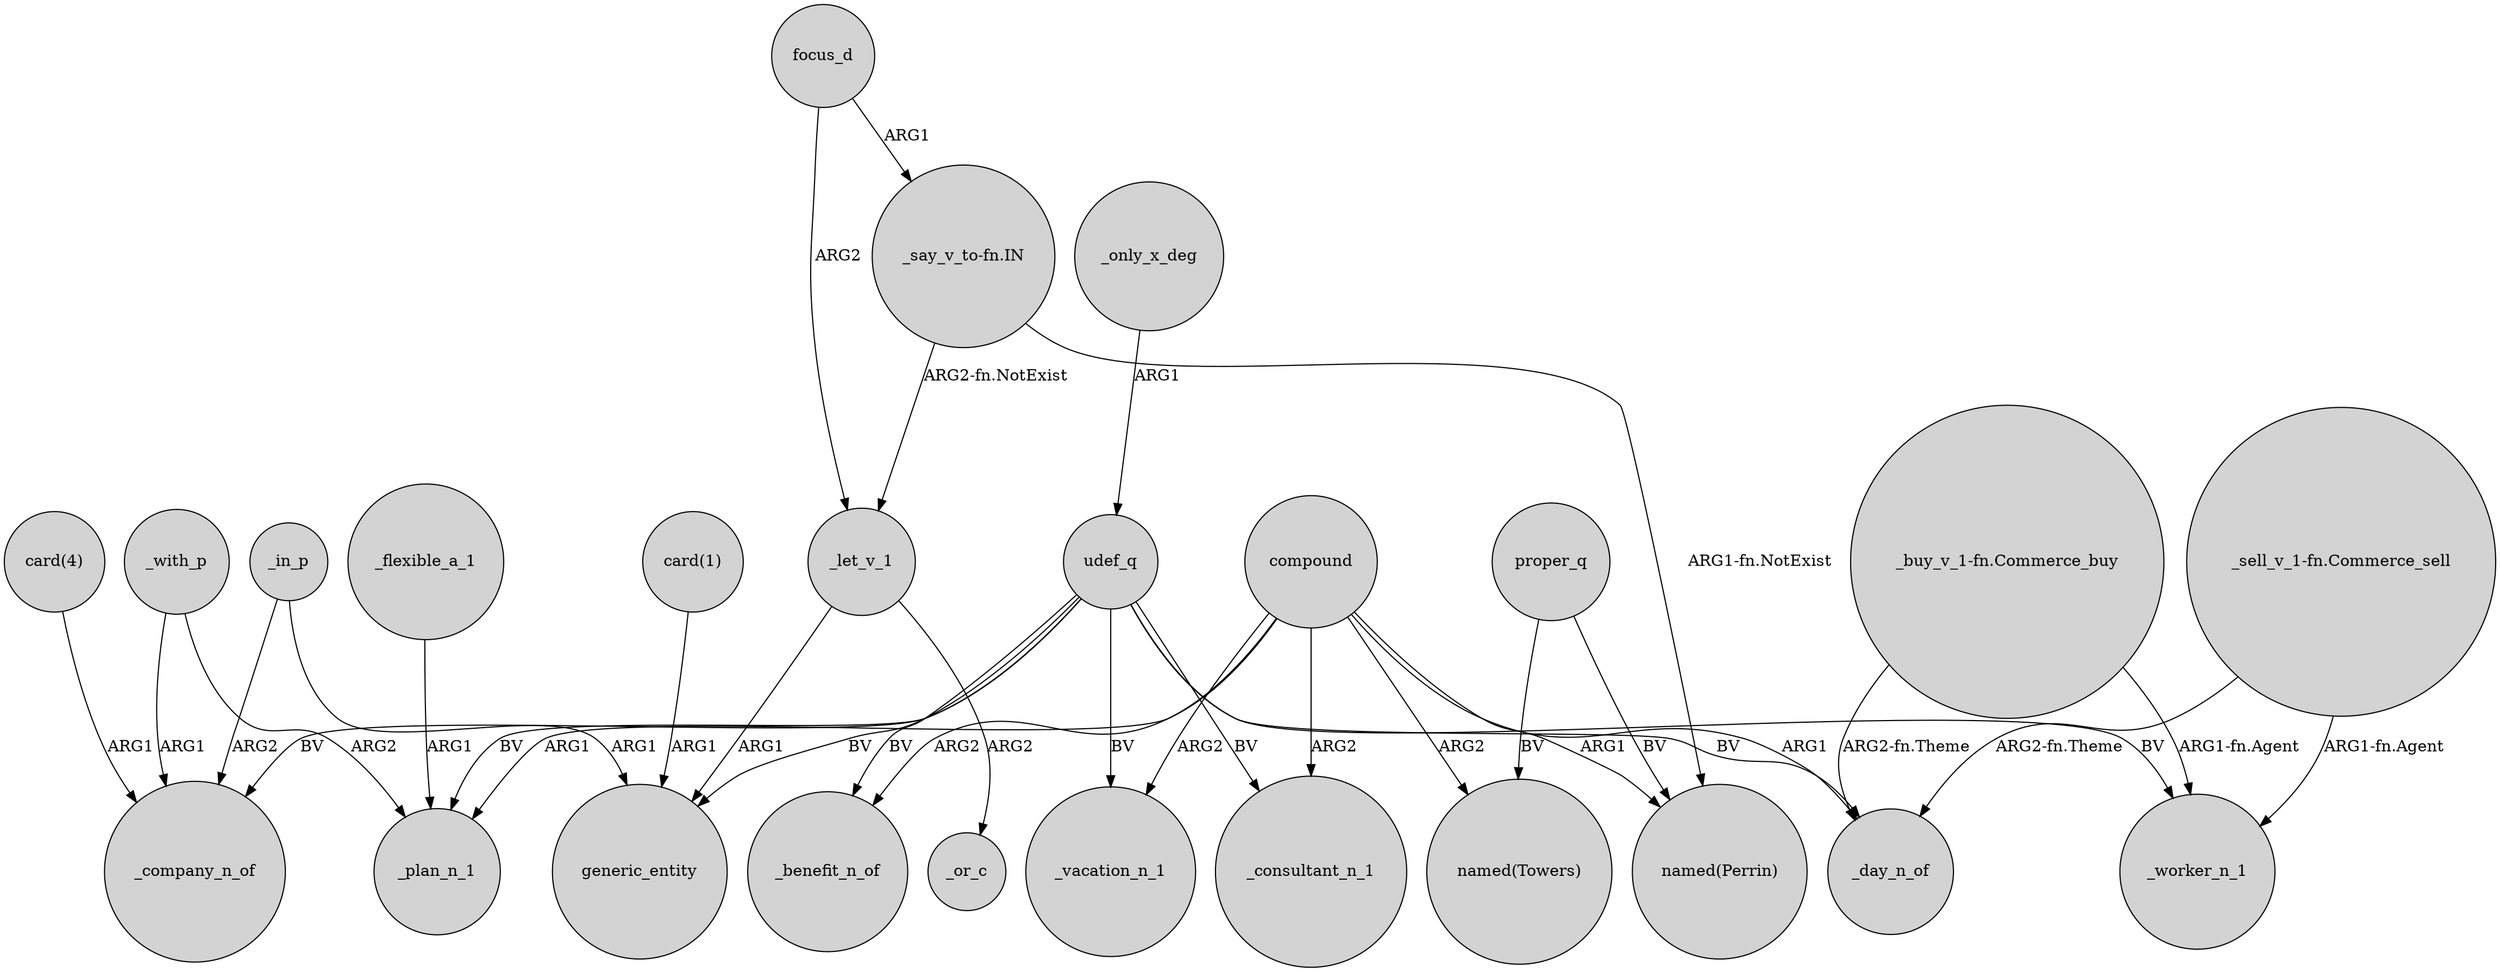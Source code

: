 digraph {
	node [shape=circle style=filled]
	_only_x_deg -> udef_q [label=ARG1]
	udef_q -> _vacation_n_1 [label=BV]
	_with_p -> _plan_n_1 [label=ARG2]
	udef_q -> generic_entity [label=BV]
	focus_d -> _let_v_1 [label=ARG2]
	_with_p -> _company_n_of [label=ARG1]
	"card(4)" -> _company_n_of [label=ARG1]
	udef_q -> _worker_n_1 [label=BV]
	compound -> _consultant_n_1 [label=ARG2]
	compound -> _plan_n_1 [label=ARG1]
	proper_q -> "named(Towers)" [label=BV]
	udef_q -> _day_n_of [label=BV]
	_flexible_a_1 -> _plan_n_1 [label=ARG1]
	"_say_v_to-fn.IN" -> "named(Perrin)" [label="ARG1-fn.NotExist"]
	"_buy_v_1-fn.Commerce_buy" -> _worker_n_1 [label="ARG1-fn.Agent"]
	_in_p -> _company_n_of [label=ARG2]
	"_say_v_to-fn.IN" -> _let_v_1 [label="ARG2-fn.NotExist"]
	udef_q -> _plan_n_1 [label=BV]
	"_buy_v_1-fn.Commerce_buy" -> _day_n_of [label="ARG2-fn.Theme"]
	compound -> _day_n_of [label=ARG1]
	compound -> _benefit_n_of [label=ARG2]
	proper_q -> "named(Perrin)" [label=BV]
	"_sell_v_1-fn.Commerce_sell" -> _worker_n_1 [label="ARG1-fn.Agent"]
	"_sell_v_1-fn.Commerce_sell" -> _day_n_of [label="ARG2-fn.Theme"]
	udef_q -> _consultant_n_1 [label=BV]
	"card(1)" -> generic_entity [label=ARG1]
	_let_v_1 -> generic_entity [label=ARG1]
	_let_v_1 -> _or_c [label=ARG2]
	_in_p -> generic_entity [label=ARG1]
	udef_q -> _company_n_of [label=BV]
	compound -> "named(Perrin)" [label=ARG1]
	compound -> _vacation_n_1 [label=ARG2]
	compound -> "named(Towers)" [label=ARG2]
	udef_q -> _benefit_n_of [label=BV]
	focus_d -> "_say_v_to-fn.IN" [label=ARG1]
}

